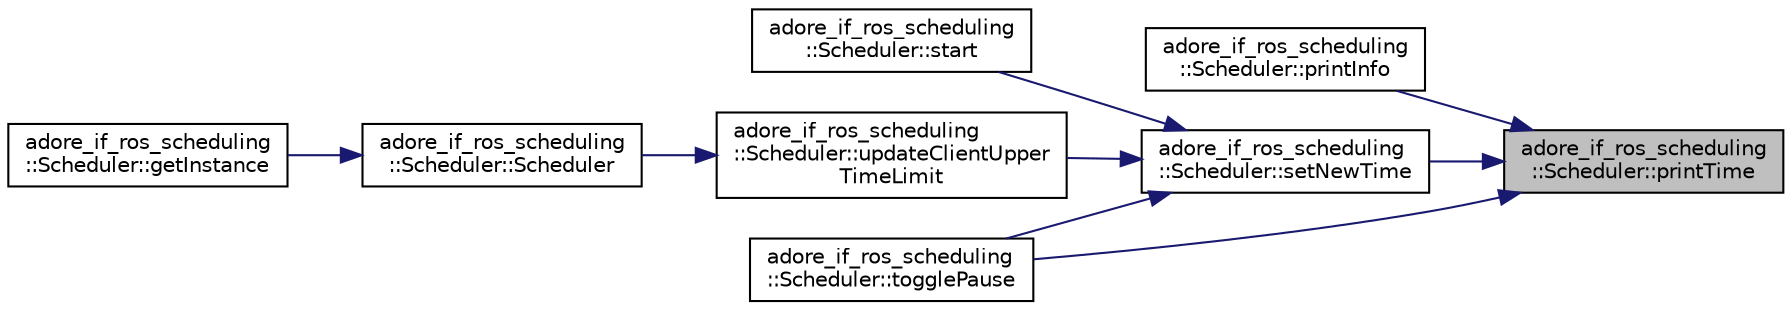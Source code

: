 digraph "adore_if_ros_scheduling::Scheduler::printTime"
{
 // LATEX_PDF_SIZE
  edge [fontname="Helvetica",fontsize="10",labelfontname="Helvetica",labelfontsize="10"];
  node [fontname="Helvetica",fontsize="10",shape=record];
  rankdir="RL";
  Node1 [label="adore_if_ros_scheduling\l::Scheduler::printTime",height=0.2,width=0.4,color="black", fillcolor="grey75", style="filled", fontcolor="black",tooltip=" "];
  Node1 -> Node2 [dir="back",color="midnightblue",fontsize="10",style="solid",fontname="Helvetica"];
  Node2 [label="adore_if_ros_scheduling\l::Scheduler::printInfo",height=0.2,width=0.4,color="black", fillcolor="white", style="filled",URL="$classadore__if__ros__scheduling_1_1Scheduler.html#a598ad102703e5ede08a5213162687ec8",tooltip=" "];
  Node1 -> Node3 [dir="back",color="midnightblue",fontsize="10",style="solid",fontname="Helvetica"];
  Node3 [label="adore_if_ros_scheduling\l::Scheduler::setNewTime",height=0.2,width=0.4,color="black", fillcolor="white", style="filled",URL="$classadore__if__ros__scheduling_1_1Scheduler.html#abc9832961c69cf548975d7578f73c17d",tooltip=" "];
  Node3 -> Node4 [dir="back",color="midnightblue",fontsize="10",style="solid",fontname="Helvetica"];
  Node4 [label="adore_if_ros_scheduling\l::Scheduler::start",height=0.2,width=0.4,color="black", fillcolor="white", style="filled",URL="$classadore__if__ros__scheduling_1_1Scheduler.html#a2ce7c73d2b896fcf3d60780503e9ce59",tooltip=" "];
  Node3 -> Node5 [dir="back",color="midnightblue",fontsize="10",style="solid",fontname="Helvetica"];
  Node5 [label="adore_if_ros_scheduling\l::Scheduler::togglePause",height=0.2,width=0.4,color="black", fillcolor="white", style="filled",URL="$classadore__if__ros__scheduling_1_1Scheduler.html#ac6afe7f1ef801f170a169ec7fe955202",tooltip=" "];
  Node3 -> Node6 [dir="back",color="midnightblue",fontsize="10",style="solid",fontname="Helvetica"];
  Node6 [label="adore_if_ros_scheduling\l::Scheduler::updateClientUpper\lTimeLimit",height=0.2,width=0.4,color="black", fillcolor="white", style="filled",URL="$classadore__if__ros__scheduling_1_1Scheduler.html#aba4f08c9b80d3c83722c128550507e0e",tooltip=" "];
  Node6 -> Node7 [dir="back",color="midnightblue",fontsize="10",style="solid",fontname="Helvetica"];
  Node7 [label="adore_if_ros_scheduling\l::Scheduler::Scheduler",height=0.2,width=0.4,color="black", fillcolor="white", style="filled",URL="$classadore__if__ros__scheduling_1_1Scheduler.html#a492d5b57b688ff229023f7d0ddd84d5c",tooltip=" "];
  Node7 -> Node8 [dir="back",color="midnightblue",fontsize="10",style="solid",fontname="Helvetica"];
  Node8 [label="adore_if_ros_scheduling\l::Scheduler::getInstance",height=0.2,width=0.4,color="black", fillcolor="white", style="filled",URL="$classadore__if__ros__scheduling_1_1Scheduler.html#a989410dec520ac020cebbb494dff80fc",tooltip=" "];
  Node1 -> Node5 [dir="back",color="midnightblue",fontsize="10",style="solid",fontname="Helvetica"];
}

